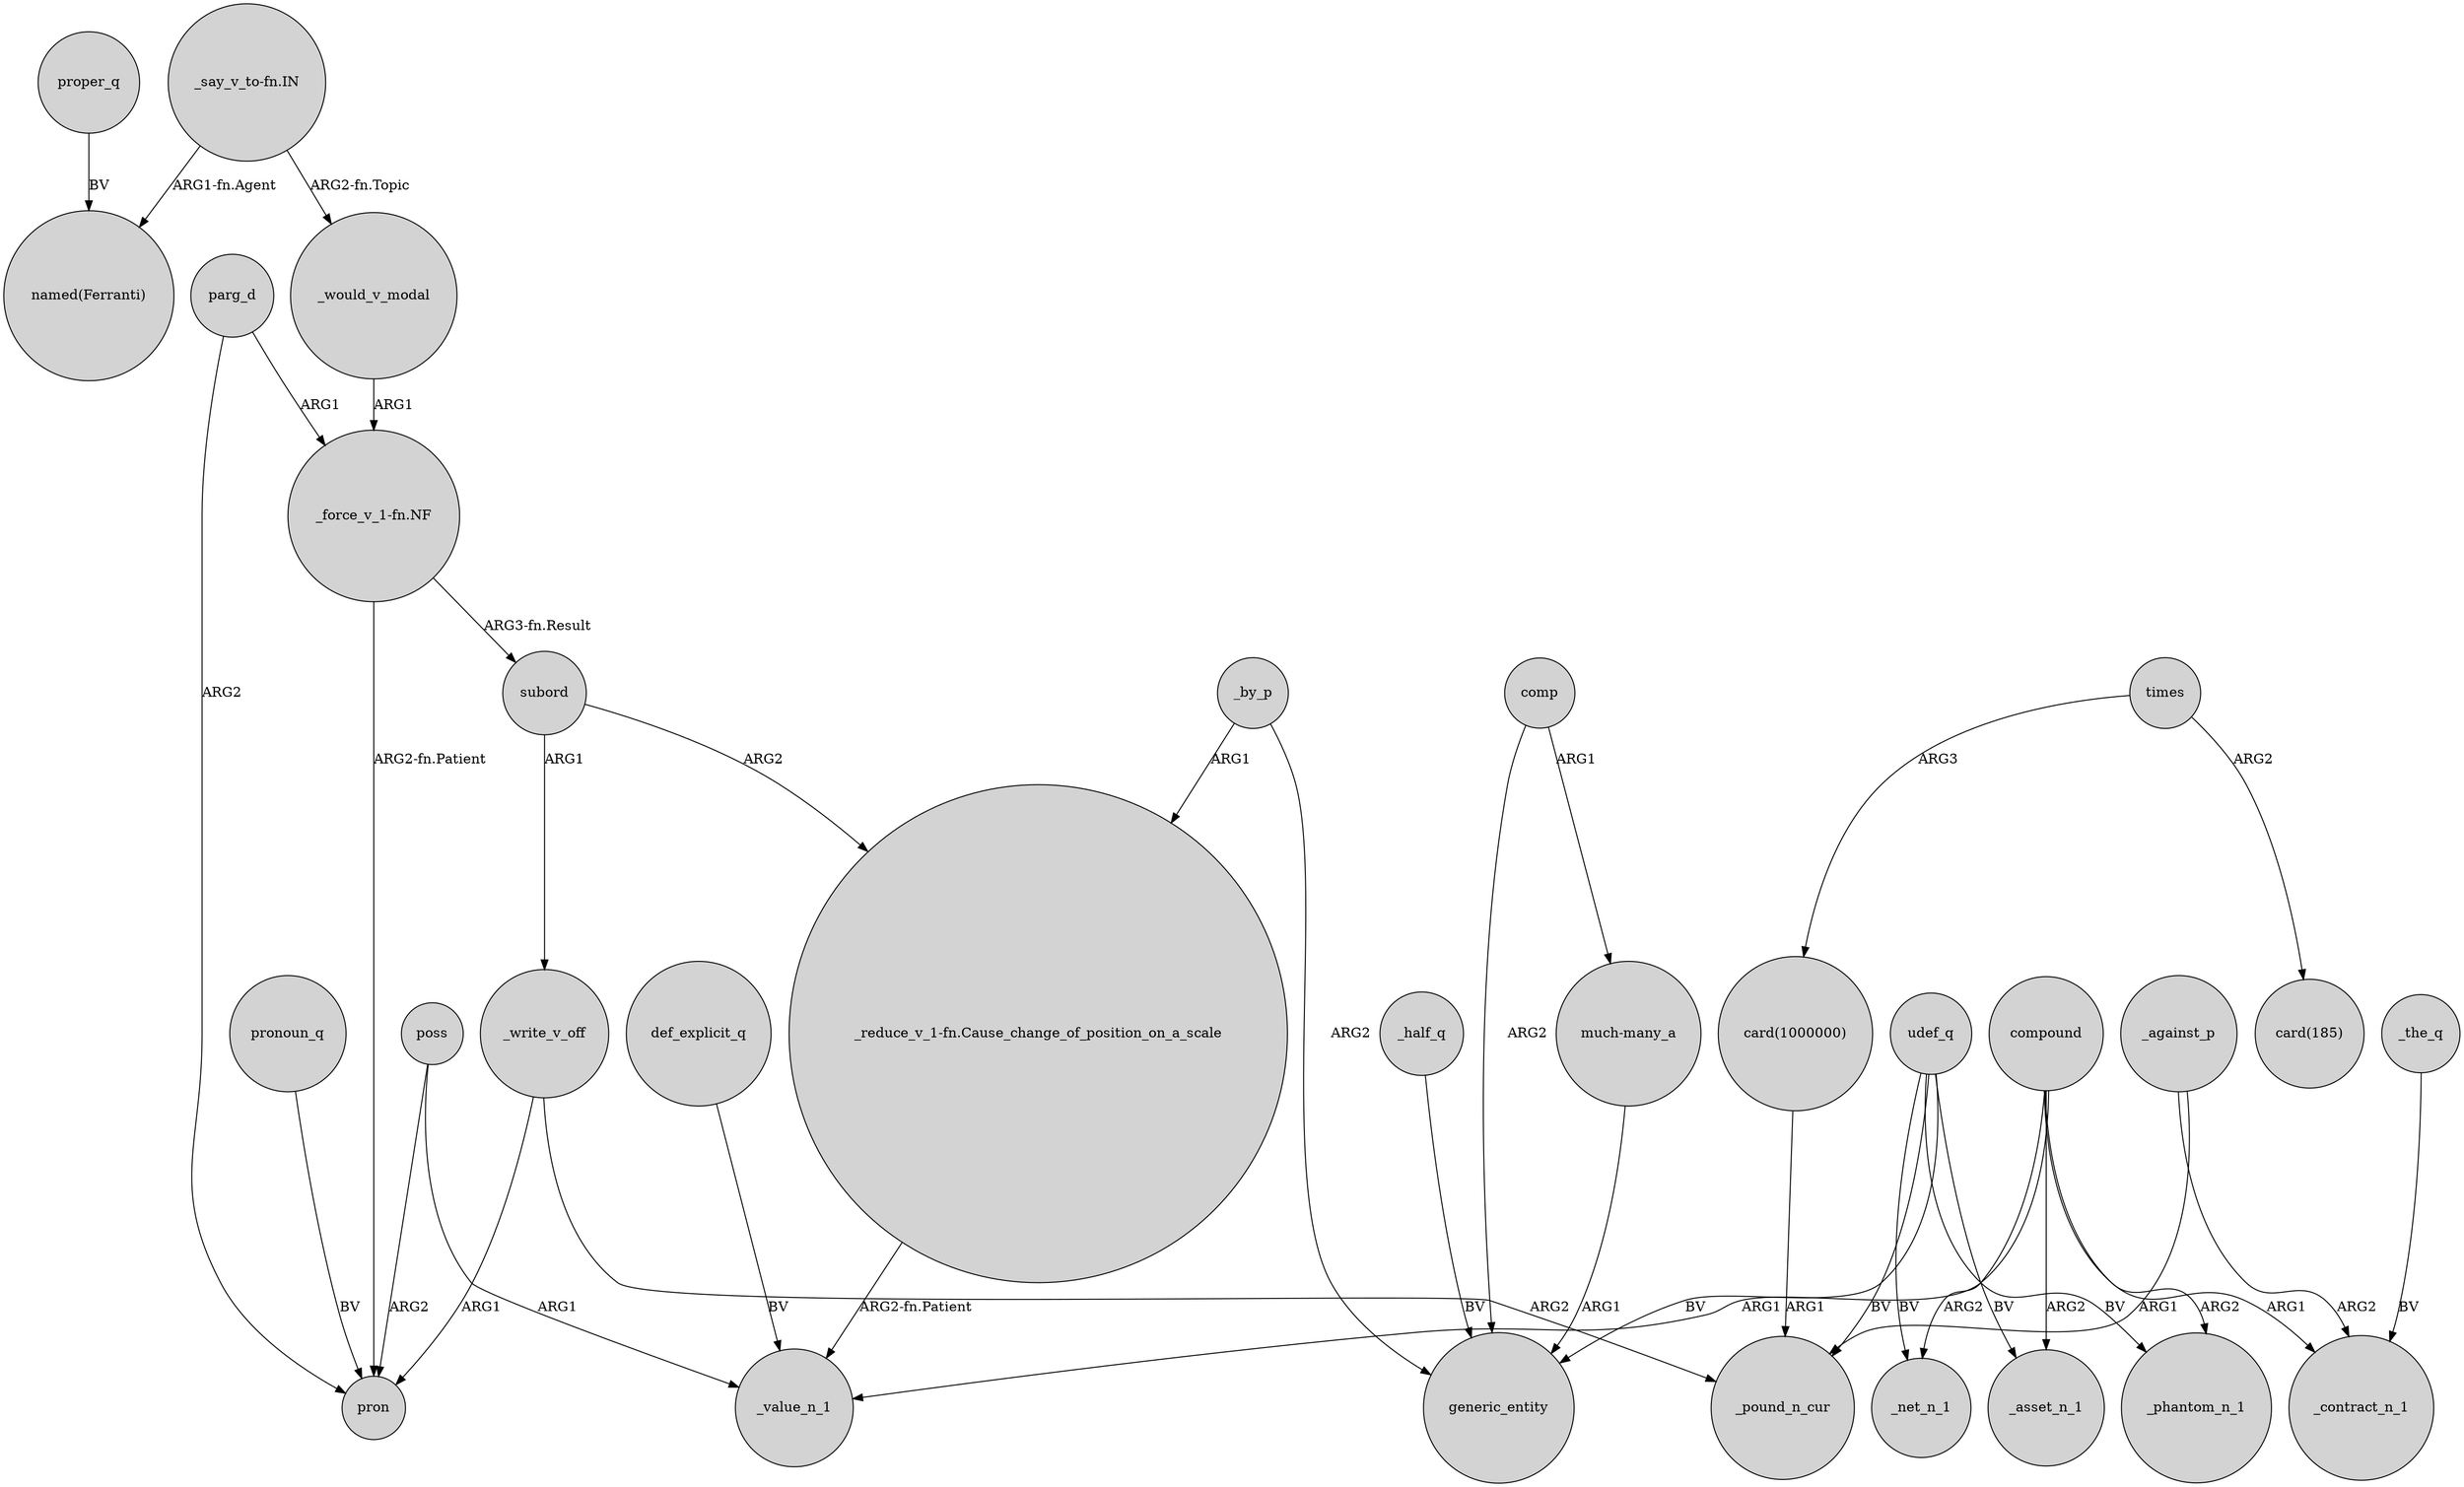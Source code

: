 digraph {
	node [shape=circle style=filled]
	"_say_v_to-fn.IN" -> _would_v_modal [label="ARG2-fn.Topic"]
	def_explicit_q -> _value_n_1 [label=BV]
	_by_p -> "_reduce_v_1-fn.Cause_change_of_position_on_a_scale" [label=ARG1]
	udef_q -> generic_entity [label=BV]
	poss -> pron [label=ARG2]
	_by_p -> generic_entity [label=ARG2]
	"_force_v_1-fn.NF" -> pron [label="ARG2-fn.Patient"]
	"much-many_a" -> generic_entity [label=ARG1]
	"card(1000000)" -> _pound_n_cur [label=ARG1]
	_against_p -> _contract_n_1 [label=ARG2]
	udef_q -> _pound_n_cur [label=BV]
	"_reduce_v_1-fn.Cause_change_of_position_on_a_scale" -> _value_n_1 [label="ARG2-fn.Patient"]
	compound -> _contract_n_1 [label=ARG1]
	poss -> _value_n_1 [label=ARG1]
	udef_q -> _asset_n_1 [label=BV]
	"_force_v_1-fn.NF" -> subord [label="ARG3-fn.Result"]
	parg_d -> pron [label=ARG2]
	pronoun_q -> pron [label=BV]
	_the_q -> _contract_n_1 [label=BV]
	_write_v_off -> pron [label=ARG1]
	_against_p -> _pound_n_cur [label=ARG1]
	subord -> _write_v_off [label=ARG1]
	proper_q -> "named(Ferranti)" [label=BV]
	_would_v_modal -> "_force_v_1-fn.NF" [label=ARG1]
	compound -> _net_n_1 [label=ARG2]
	times -> "card(1000000)" [label=ARG3]
	comp -> "much-many_a" [label=ARG1]
	_half_q -> generic_entity [label=BV]
	subord -> "_reduce_v_1-fn.Cause_change_of_position_on_a_scale" [label=ARG2]
	parg_d -> "_force_v_1-fn.NF" [label=ARG1]
	compound -> _phantom_n_1 [label=ARG2]
	udef_q -> _phantom_n_1 [label=BV]
	udef_q -> _net_n_1 [label=BV]
	comp -> generic_entity [label=ARG2]
	compound -> _value_n_1 [label=ARG1]
	compound -> _asset_n_1 [label=ARG2]
	times -> "card(185)" [label=ARG2]
	"_say_v_to-fn.IN" -> "named(Ferranti)" [label="ARG1-fn.Agent"]
	_write_v_off -> _pound_n_cur [label=ARG2]
}
